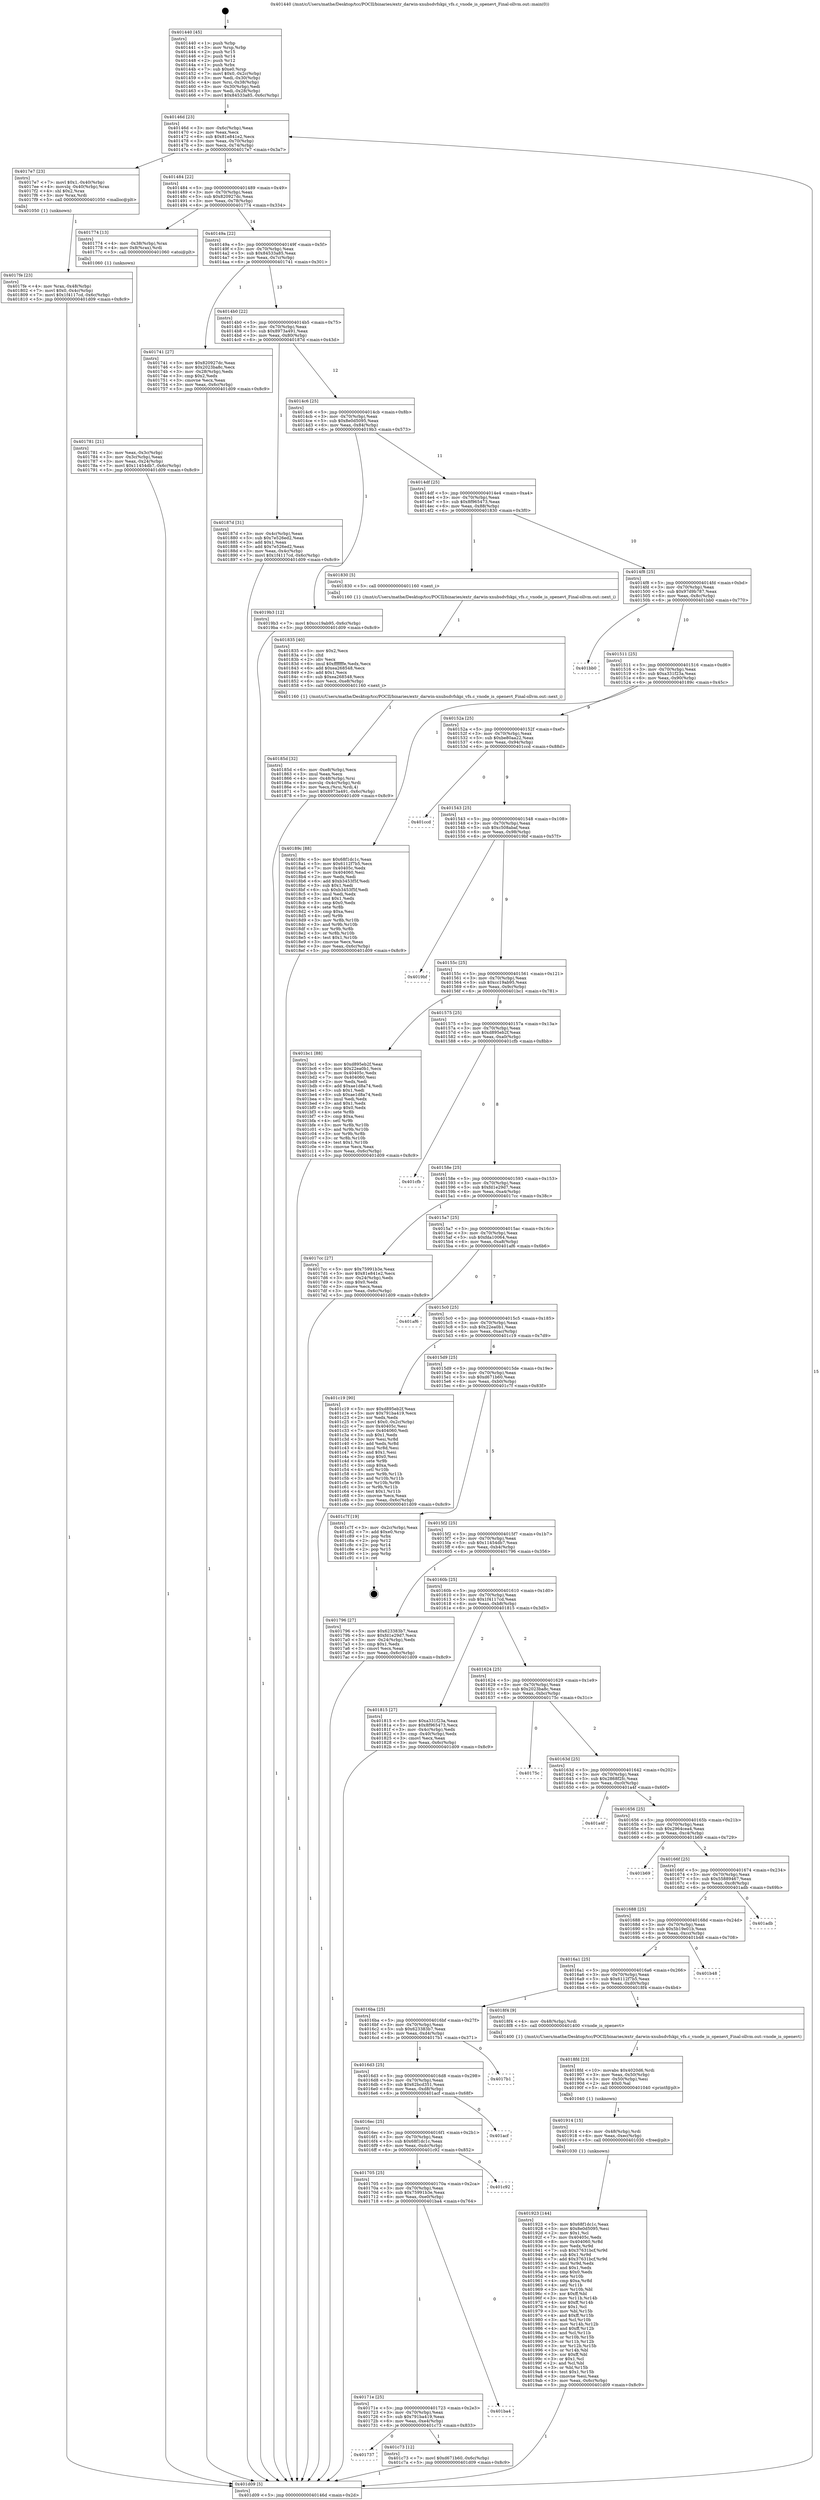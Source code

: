 digraph "0x401440" {
  label = "0x401440 (/mnt/c/Users/mathe/Desktop/tcc/POCII/binaries/extr_darwin-xnubsdvfskpi_vfs.c_vnode_is_openevt_Final-ollvm.out::main(0))"
  labelloc = "t"
  node[shape=record]

  Entry [label="",width=0.3,height=0.3,shape=circle,fillcolor=black,style=filled]
  "0x40146d" [label="{
     0x40146d [23]\l
     | [instrs]\l
     &nbsp;&nbsp;0x40146d \<+3\>: mov -0x6c(%rbp),%eax\l
     &nbsp;&nbsp;0x401470 \<+2\>: mov %eax,%ecx\l
     &nbsp;&nbsp;0x401472 \<+6\>: sub $0x81e841e2,%ecx\l
     &nbsp;&nbsp;0x401478 \<+3\>: mov %eax,-0x70(%rbp)\l
     &nbsp;&nbsp;0x40147b \<+3\>: mov %ecx,-0x74(%rbp)\l
     &nbsp;&nbsp;0x40147e \<+6\>: je 00000000004017e7 \<main+0x3a7\>\l
  }"]
  "0x4017e7" [label="{
     0x4017e7 [23]\l
     | [instrs]\l
     &nbsp;&nbsp;0x4017e7 \<+7\>: movl $0x1,-0x40(%rbp)\l
     &nbsp;&nbsp;0x4017ee \<+4\>: movslq -0x40(%rbp),%rax\l
     &nbsp;&nbsp;0x4017f2 \<+4\>: shl $0x2,%rax\l
     &nbsp;&nbsp;0x4017f6 \<+3\>: mov %rax,%rdi\l
     &nbsp;&nbsp;0x4017f9 \<+5\>: call 0000000000401050 \<malloc@plt\>\l
     | [calls]\l
     &nbsp;&nbsp;0x401050 \{1\} (unknown)\l
  }"]
  "0x401484" [label="{
     0x401484 [22]\l
     | [instrs]\l
     &nbsp;&nbsp;0x401484 \<+5\>: jmp 0000000000401489 \<main+0x49\>\l
     &nbsp;&nbsp;0x401489 \<+3\>: mov -0x70(%rbp),%eax\l
     &nbsp;&nbsp;0x40148c \<+5\>: sub $0x820927dc,%eax\l
     &nbsp;&nbsp;0x401491 \<+3\>: mov %eax,-0x78(%rbp)\l
     &nbsp;&nbsp;0x401494 \<+6\>: je 0000000000401774 \<main+0x334\>\l
  }"]
  Exit [label="",width=0.3,height=0.3,shape=circle,fillcolor=black,style=filled,peripheries=2]
  "0x401774" [label="{
     0x401774 [13]\l
     | [instrs]\l
     &nbsp;&nbsp;0x401774 \<+4\>: mov -0x38(%rbp),%rax\l
     &nbsp;&nbsp;0x401778 \<+4\>: mov 0x8(%rax),%rdi\l
     &nbsp;&nbsp;0x40177c \<+5\>: call 0000000000401060 \<atoi@plt\>\l
     | [calls]\l
     &nbsp;&nbsp;0x401060 \{1\} (unknown)\l
  }"]
  "0x40149a" [label="{
     0x40149a [22]\l
     | [instrs]\l
     &nbsp;&nbsp;0x40149a \<+5\>: jmp 000000000040149f \<main+0x5f\>\l
     &nbsp;&nbsp;0x40149f \<+3\>: mov -0x70(%rbp),%eax\l
     &nbsp;&nbsp;0x4014a2 \<+5\>: sub $0x84533a85,%eax\l
     &nbsp;&nbsp;0x4014a7 \<+3\>: mov %eax,-0x7c(%rbp)\l
     &nbsp;&nbsp;0x4014aa \<+6\>: je 0000000000401741 \<main+0x301\>\l
  }"]
  "0x401737" [label="{
     0x401737\l
  }", style=dashed]
  "0x401741" [label="{
     0x401741 [27]\l
     | [instrs]\l
     &nbsp;&nbsp;0x401741 \<+5\>: mov $0x820927dc,%eax\l
     &nbsp;&nbsp;0x401746 \<+5\>: mov $0x2023ba8c,%ecx\l
     &nbsp;&nbsp;0x40174b \<+3\>: mov -0x28(%rbp),%edx\l
     &nbsp;&nbsp;0x40174e \<+3\>: cmp $0x2,%edx\l
     &nbsp;&nbsp;0x401751 \<+3\>: cmovne %ecx,%eax\l
     &nbsp;&nbsp;0x401754 \<+3\>: mov %eax,-0x6c(%rbp)\l
     &nbsp;&nbsp;0x401757 \<+5\>: jmp 0000000000401d09 \<main+0x8c9\>\l
  }"]
  "0x4014b0" [label="{
     0x4014b0 [22]\l
     | [instrs]\l
     &nbsp;&nbsp;0x4014b0 \<+5\>: jmp 00000000004014b5 \<main+0x75\>\l
     &nbsp;&nbsp;0x4014b5 \<+3\>: mov -0x70(%rbp),%eax\l
     &nbsp;&nbsp;0x4014b8 \<+5\>: sub $0x8973a491,%eax\l
     &nbsp;&nbsp;0x4014bd \<+3\>: mov %eax,-0x80(%rbp)\l
     &nbsp;&nbsp;0x4014c0 \<+6\>: je 000000000040187d \<main+0x43d\>\l
  }"]
  "0x401d09" [label="{
     0x401d09 [5]\l
     | [instrs]\l
     &nbsp;&nbsp;0x401d09 \<+5\>: jmp 000000000040146d \<main+0x2d\>\l
  }"]
  "0x401440" [label="{
     0x401440 [45]\l
     | [instrs]\l
     &nbsp;&nbsp;0x401440 \<+1\>: push %rbp\l
     &nbsp;&nbsp;0x401441 \<+3\>: mov %rsp,%rbp\l
     &nbsp;&nbsp;0x401444 \<+2\>: push %r15\l
     &nbsp;&nbsp;0x401446 \<+2\>: push %r14\l
     &nbsp;&nbsp;0x401448 \<+2\>: push %r12\l
     &nbsp;&nbsp;0x40144a \<+1\>: push %rbx\l
     &nbsp;&nbsp;0x40144b \<+7\>: sub $0xe0,%rsp\l
     &nbsp;&nbsp;0x401452 \<+7\>: movl $0x0,-0x2c(%rbp)\l
     &nbsp;&nbsp;0x401459 \<+3\>: mov %edi,-0x30(%rbp)\l
     &nbsp;&nbsp;0x40145c \<+4\>: mov %rsi,-0x38(%rbp)\l
     &nbsp;&nbsp;0x401460 \<+3\>: mov -0x30(%rbp),%edi\l
     &nbsp;&nbsp;0x401463 \<+3\>: mov %edi,-0x28(%rbp)\l
     &nbsp;&nbsp;0x401466 \<+7\>: movl $0x84533a85,-0x6c(%rbp)\l
  }"]
  "0x401781" [label="{
     0x401781 [21]\l
     | [instrs]\l
     &nbsp;&nbsp;0x401781 \<+3\>: mov %eax,-0x3c(%rbp)\l
     &nbsp;&nbsp;0x401784 \<+3\>: mov -0x3c(%rbp),%eax\l
     &nbsp;&nbsp;0x401787 \<+3\>: mov %eax,-0x24(%rbp)\l
     &nbsp;&nbsp;0x40178a \<+7\>: movl $0x11454db7,-0x6c(%rbp)\l
     &nbsp;&nbsp;0x401791 \<+5\>: jmp 0000000000401d09 \<main+0x8c9\>\l
  }"]
  "0x401c73" [label="{
     0x401c73 [12]\l
     | [instrs]\l
     &nbsp;&nbsp;0x401c73 \<+7\>: movl $0xd671b60,-0x6c(%rbp)\l
     &nbsp;&nbsp;0x401c7a \<+5\>: jmp 0000000000401d09 \<main+0x8c9\>\l
  }"]
  "0x40187d" [label="{
     0x40187d [31]\l
     | [instrs]\l
     &nbsp;&nbsp;0x40187d \<+3\>: mov -0x4c(%rbp),%eax\l
     &nbsp;&nbsp;0x401880 \<+5\>: sub $0x7e526ed2,%eax\l
     &nbsp;&nbsp;0x401885 \<+3\>: add $0x1,%eax\l
     &nbsp;&nbsp;0x401888 \<+5\>: add $0x7e526ed2,%eax\l
     &nbsp;&nbsp;0x40188d \<+3\>: mov %eax,-0x4c(%rbp)\l
     &nbsp;&nbsp;0x401890 \<+7\>: movl $0x1f4117cd,-0x6c(%rbp)\l
     &nbsp;&nbsp;0x401897 \<+5\>: jmp 0000000000401d09 \<main+0x8c9\>\l
  }"]
  "0x4014c6" [label="{
     0x4014c6 [25]\l
     | [instrs]\l
     &nbsp;&nbsp;0x4014c6 \<+5\>: jmp 00000000004014cb \<main+0x8b\>\l
     &nbsp;&nbsp;0x4014cb \<+3\>: mov -0x70(%rbp),%eax\l
     &nbsp;&nbsp;0x4014ce \<+5\>: sub $0x8e0d5095,%eax\l
     &nbsp;&nbsp;0x4014d3 \<+6\>: mov %eax,-0x84(%rbp)\l
     &nbsp;&nbsp;0x4014d9 \<+6\>: je 00000000004019b3 \<main+0x573\>\l
  }"]
  "0x40171e" [label="{
     0x40171e [25]\l
     | [instrs]\l
     &nbsp;&nbsp;0x40171e \<+5\>: jmp 0000000000401723 \<main+0x2e3\>\l
     &nbsp;&nbsp;0x401723 \<+3\>: mov -0x70(%rbp),%eax\l
     &nbsp;&nbsp;0x401726 \<+5\>: sub $0x791ba419,%eax\l
     &nbsp;&nbsp;0x40172b \<+6\>: mov %eax,-0xe4(%rbp)\l
     &nbsp;&nbsp;0x401731 \<+6\>: je 0000000000401c73 \<main+0x833\>\l
  }"]
  "0x4019b3" [label="{
     0x4019b3 [12]\l
     | [instrs]\l
     &nbsp;&nbsp;0x4019b3 \<+7\>: movl $0xcc19ab95,-0x6c(%rbp)\l
     &nbsp;&nbsp;0x4019ba \<+5\>: jmp 0000000000401d09 \<main+0x8c9\>\l
  }"]
  "0x4014df" [label="{
     0x4014df [25]\l
     | [instrs]\l
     &nbsp;&nbsp;0x4014df \<+5\>: jmp 00000000004014e4 \<main+0xa4\>\l
     &nbsp;&nbsp;0x4014e4 \<+3\>: mov -0x70(%rbp),%eax\l
     &nbsp;&nbsp;0x4014e7 \<+5\>: sub $0x8f965473,%eax\l
     &nbsp;&nbsp;0x4014ec \<+6\>: mov %eax,-0x88(%rbp)\l
     &nbsp;&nbsp;0x4014f2 \<+6\>: je 0000000000401830 \<main+0x3f0\>\l
  }"]
  "0x401ba4" [label="{
     0x401ba4\l
  }", style=dashed]
  "0x401830" [label="{
     0x401830 [5]\l
     | [instrs]\l
     &nbsp;&nbsp;0x401830 \<+5\>: call 0000000000401160 \<next_i\>\l
     | [calls]\l
     &nbsp;&nbsp;0x401160 \{1\} (/mnt/c/Users/mathe/Desktop/tcc/POCII/binaries/extr_darwin-xnubsdvfskpi_vfs.c_vnode_is_openevt_Final-ollvm.out::next_i)\l
  }"]
  "0x4014f8" [label="{
     0x4014f8 [25]\l
     | [instrs]\l
     &nbsp;&nbsp;0x4014f8 \<+5\>: jmp 00000000004014fd \<main+0xbd\>\l
     &nbsp;&nbsp;0x4014fd \<+3\>: mov -0x70(%rbp),%eax\l
     &nbsp;&nbsp;0x401500 \<+5\>: sub $0x97d9b787,%eax\l
     &nbsp;&nbsp;0x401505 \<+6\>: mov %eax,-0x8c(%rbp)\l
     &nbsp;&nbsp;0x40150b \<+6\>: je 0000000000401bb0 \<main+0x770\>\l
  }"]
  "0x401705" [label="{
     0x401705 [25]\l
     | [instrs]\l
     &nbsp;&nbsp;0x401705 \<+5\>: jmp 000000000040170a \<main+0x2ca\>\l
     &nbsp;&nbsp;0x40170a \<+3\>: mov -0x70(%rbp),%eax\l
     &nbsp;&nbsp;0x40170d \<+5\>: sub $0x75991b3e,%eax\l
     &nbsp;&nbsp;0x401712 \<+6\>: mov %eax,-0xe0(%rbp)\l
     &nbsp;&nbsp;0x401718 \<+6\>: je 0000000000401ba4 \<main+0x764\>\l
  }"]
  "0x401bb0" [label="{
     0x401bb0\l
  }", style=dashed]
  "0x401511" [label="{
     0x401511 [25]\l
     | [instrs]\l
     &nbsp;&nbsp;0x401511 \<+5\>: jmp 0000000000401516 \<main+0xd6\>\l
     &nbsp;&nbsp;0x401516 \<+3\>: mov -0x70(%rbp),%eax\l
     &nbsp;&nbsp;0x401519 \<+5\>: sub $0xa331f23a,%eax\l
     &nbsp;&nbsp;0x40151e \<+6\>: mov %eax,-0x90(%rbp)\l
     &nbsp;&nbsp;0x401524 \<+6\>: je 000000000040189c \<main+0x45c\>\l
  }"]
  "0x401c92" [label="{
     0x401c92\l
  }", style=dashed]
  "0x40189c" [label="{
     0x40189c [88]\l
     | [instrs]\l
     &nbsp;&nbsp;0x40189c \<+5\>: mov $0x68f1dc1c,%eax\l
     &nbsp;&nbsp;0x4018a1 \<+5\>: mov $0x6112f7b5,%ecx\l
     &nbsp;&nbsp;0x4018a6 \<+7\>: mov 0x40405c,%edx\l
     &nbsp;&nbsp;0x4018ad \<+7\>: mov 0x404060,%esi\l
     &nbsp;&nbsp;0x4018b4 \<+2\>: mov %edx,%edi\l
     &nbsp;&nbsp;0x4018b6 \<+6\>: add $0xb3453f5f,%edi\l
     &nbsp;&nbsp;0x4018bc \<+3\>: sub $0x1,%edi\l
     &nbsp;&nbsp;0x4018bf \<+6\>: sub $0xb3453f5f,%edi\l
     &nbsp;&nbsp;0x4018c5 \<+3\>: imul %edi,%edx\l
     &nbsp;&nbsp;0x4018c8 \<+3\>: and $0x1,%edx\l
     &nbsp;&nbsp;0x4018cb \<+3\>: cmp $0x0,%edx\l
     &nbsp;&nbsp;0x4018ce \<+4\>: sete %r8b\l
     &nbsp;&nbsp;0x4018d2 \<+3\>: cmp $0xa,%esi\l
     &nbsp;&nbsp;0x4018d5 \<+4\>: setl %r9b\l
     &nbsp;&nbsp;0x4018d9 \<+3\>: mov %r8b,%r10b\l
     &nbsp;&nbsp;0x4018dc \<+3\>: and %r9b,%r10b\l
     &nbsp;&nbsp;0x4018df \<+3\>: xor %r9b,%r8b\l
     &nbsp;&nbsp;0x4018e2 \<+3\>: or %r8b,%r10b\l
     &nbsp;&nbsp;0x4018e5 \<+4\>: test $0x1,%r10b\l
     &nbsp;&nbsp;0x4018e9 \<+3\>: cmovne %ecx,%eax\l
     &nbsp;&nbsp;0x4018ec \<+3\>: mov %eax,-0x6c(%rbp)\l
     &nbsp;&nbsp;0x4018ef \<+5\>: jmp 0000000000401d09 \<main+0x8c9\>\l
  }"]
  "0x40152a" [label="{
     0x40152a [25]\l
     | [instrs]\l
     &nbsp;&nbsp;0x40152a \<+5\>: jmp 000000000040152f \<main+0xef\>\l
     &nbsp;&nbsp;0x40152f \<+3\>: mov -0x70(%rbp),%eax\l
     &nbsp;&nbsp;0x401532 \<+5\>: sub $0xbe80aa22,%eax\l
     &nbsp;&nbsp;0x401537 \<+6\>: mov %eax,-0x94(%rbp)\l
     &nbsp;&nbsp;0x40153d \<+6\>: je 0000000000401ccd \<main+0x88d\>\l
  }"]
  "0x4016ec" [label="{
     0x4016ec [25]\l
     | [instrs]\l
     &nbsp;&nbsp;0x4016ec \<+5\>: jmp 00000000004016f1 \<main+0x2b1\>\l
     &nbsp;&nbsp;0x4016f1 \<+3\>: mov -0x70(%rbp),%eax\l
     &nbsp;&nbsp;0x4016f4 \<+5\>: sub $0x68f1dc1c,%eax\l
     &nbsp;&nbsp;0x4016f9 \<+6\>: mov %eax,-0xdc(%rbp)\l
     &nbsp;&nbsp;0x4016ff \<+6\>: je 0000000000401c92 \<main+0x852\>\l
  }"]
  "0x401ccd" [label="{
     0x401ccd\l
  }", style=dashed]
  "0x401543" [label="{
     0x401543 [25]\l
     | [instrs]\l
     &nbsp;&nbsp;0x401543 \<+5\>: jmp 0000000000401548 \<main+0x108\>\l
     &nbsp;&nbsp;0x401548 \<+3\>: mov -0x70(%rbp),%eax\l
     &nbsp;&nbsp;0x40154b \<+5\>: sub $0xc508abaf,%eax\l
     &nbsp;&nbsp;0x401550 \<+6\>: mov %eax,-0x98(%rbp)\l
     &nbsp;&nbsp;0x401556 \<+6\>: je 00000000004019bf \<main+0x57f\>\l
  }"]
  "0x401acf" [label="{
     0x401acf\l
  }", style=dashed]
  "0x4019bf" [label="{
     0x4019bf\l
  }", style=dashed]
  "0x40155c" [label="{
     0x40155c [25]\l
     | [instrs]\l
     &nbsp;&nbsp;0x40155c \<+5\>: jmp 0000000000401561 \<main+0x121\>\l
     &nbsp;&nbsp;0x401561 \<+3\>: mov -0x70(%rbp),%eax\l
     &nbsp;&nbsp;0x401564 \<+5\>: sub $0xcc19ab95,%eax\l
     &nbsp;&nbsp;0x401569 \<+6\>: mov %eax,-0x9c(%rbp)\l
     &nbsp;&nbsp;0x40156f \<+6\>: je 0000000000401bc1 \<main+0x781\>\l
  }"]
  "0x4016d3" [label="{
     0x4016d3 [25]\l
     | [instrs]\l
     &nbsp;&nbsp;0x4016d3 \<+5\>: jmp 00000000004016d8 \<main+0x298\>\l
     &nbsp;&nbsp;0x4016d8 \<+3\>: mov -0x70(%rbp),%eax\l
     &nbsp;&nbsp;0x4016db \<+5\>: sub $0x62bcd351,%eax\l
     &nbsp;&nbsp;0x4016e0 \<+6\>: mov %eax,-0xd8(%rbp)\l
     &nbsp;&nbsp;0x4016e6 \<+6\>: je 0000000000401acf \<main+0x68f\>\l
  }"]
  "0x401bc1" [label="{
     0x401bc1 [88]\l
     | [instrs]\l
     &nbsp;&nbsp;0x401bc1 \<+5\>: mov $0xd895eb2f,%eax\l
     &nbsp;&nbsp;0x401bc6 \<+5\>: mov $0x22ea0b1,%ecx\l
     &nbsp;&nbsp;0x401bcb \<+7\>: mov 0x40405c,%edx\l
     &nbsp;&nbsp;0x401bd2 \<+7\>: mov 0x404060,%esi\l
     &nbsp;&nbsp;0x401bd9 \<+2\>: mov %edx,%edi\l
     &nbsp;&nbsp;0x401bdb \<+6\>: add $0xae1d8a74,%edi\l
     &nbsp;&nbsp;0x401be1 \<+3\>: sub $0x1,%edi\l
     &nbsp;&nbsp;0x401be4 \<+6\>: sub $0xae1d8a74,%edi\l
     &nbsp;&nbsp;0x401bea \<+3\>: imul %edi,%edx\l
     &nbsp;&nbsp;0x401bed \<+3\>: and $0x1,%edx\l
     &nbsp;&nbsp;0x401bf0 \<+3\>: cmp $0x0,%edx\l
     &nbsp;&nbsp;0x401bf3 \<+4\>: sete %r8b\l
     &nbsp;&nbsp;0x401bf7 \<+3\>: cmp $0xa,%esi\l
     &nbsp;&nbsp;0x401bfa \<+4\>: setl %r9b\l
     &nbsp;&nbsp;0x401bfe \<+3\>: mov %r8b,%r10b\l
     &nbsp;&nbsp;0x401c01 \<+3\>: and %r9b,%r10b\l
     &nbsp;&nbsp;0x401c04 \<+3\>: xor %r9b,%r8b\l
     &nbsp;&nbsp;0x401c07 \<+3\>: or %r8b,%r10b\l
     &nbsp;&nbsp;0x401c0a \<+4\>: test $0x1,%r10b\l
     &nbsp;&nbsp;0x401c0e \<+3\>: cmovne %ecx,%eax\l
     &nbsp;&nbsp;0x401c11 \<+3\>: mov %eax,-0x6c(%rbp)\l
     &nbsp;&nbsp;0x401c14 \<+5\>: jmp 0000000000401d09 \<main+0x8c9\>\l
  }"]
  "0x401575" [label="{
     0x401575 [25]\l
     | [instrs]\l
     &nbsp;&nbsp;0x401575 \<+5\>: jmp 000000000040157a \<main+0x13a\>\l
     &nbsp;&nbsp;0x40157a \<+3\>: mov -0x70(%rbp),%eax\l
     &nbsp;&nbsp;0x40157d \<+5\>: sub $0xd895eb2f,%eax\l
     &nbsp;&nbsp;0x401582 \<+6\>: mov %eax,-0xa0(%rbp)\l
     &nbsp;&nbsp;0x401588 \<+6\>: je 0000000000401cfb \<main+0x8bb\>\l
  }"]
  "0x4017b1" [label="{
     0x4017b1\l
  }", style=dashed]
  "0x401cfb" [label="{
     0x401cfb\l
  }", style=dashed]
  "0x40158e" [label="{
     0x40158e [25]\l
     | [instrs]\l
     &nbsp;&nbsp;0x40158e \<+5\>: jmp 0000000000401593 \<main+0x153\>\l
     &nbsp;&nbsp;0x401593 \<+3\>: mov -0x70(%rbp),%eax\l
     &nbsp;&nbsp;0x401596 \<+5\>: sub $0xfd1e29d7,%eax\l
     &nbsp;&nbsp;0x40159b \<+6\>: mov %eax,-0xa4(%rbp)\l
     &nbsp;&nbsp;0x4015a1 \<+6\>: je 00000000004017cc \<main+0x38c\>\l
  }"]
  "0x401923" [label="{
     0x401923 [144]\l
     | [instrs]\l
     &nbsp;&nbsp;0x401923 \<+5\>: mov $0x68f1dc1c,%eax\l
     &nbsp;&nbsp;0x401928 \<+5\>: mov $0x8e0d5095,%esi\l
     &nbsp;&nbsp;0x40192d \<+2\>: mov $0x1,%cl\l
     &nbsp;&nbsp;0x40192f \<+7\>: mov 0x40405c,%edx\l
     &nbsp;&nbsp;0x401936 \<+8\>: mov 0x404060,%r8d\l
     &nbsp;&nbsp;0x40193e \<+3\>: mov %edx,%r9d\l
     &nbsp;&nbsp;0x401941 \<+7\>: sub $0x37631bcf,%r9d\l
     &nbsp;&nbsp;0x401948 \<+4\>: sub $0x1,%r9d\l
     &nbsp;&nbsp;0x40194c \<+7\>: add $0x37631bcf,%r9d\l
     &nbsp;&nbsp;0x401953 \<+4\>: imul %r9d,%edx\l
     &nbsp;&nbsp;0x401957 \<+3\>: and $0x1,%edx\l
     &nbsp;&nbsp;0x40195a \<+3\>: cmp $0x0,%edx\l
     &nbsp;&nbsp;0x40195d \<+4\>: sete %r10b\l
     &nbsp;&nbsp;0x401961 \<+4\>: cmp $0xa,%r8d\l
     &nbsp;&nbsp;0x401965 \<+4\>: setl %r11b\l
     &nbsp;&nbsp;0x401969 \<+3\>: mov %r10b,%bl\l
     &nbsp;&nbsp;0x40196c \<+3\>: xor $0xff,%bl\l
     &nbsp;&nbsp;0x40196f \<+3\>: mov %r11b,%r14b\l
     &nbsp;&nbsp;0x401972 \<+4\>: xor $0xff,%r14b\l
     &nbsp;&nbsp;0x401976 \<+3\>: xor $0x1,%cl\l
     &nbsp;&nbsp;0x401979 \<+3\>: mov %bl,%r15b\l
     &nbsp;&nbsp;0x40197c \<+4\>: and $0xff,%r15b\l
     &nbsp;&nbsp;0x401980 \<+3\>: and %cl,%r10b\l
     &nbsp;&nbsp;0x401983 \<+3\>: mov %r14b,%r12b\l
     &nbsp;&nbsp;0x401986 \<+4\>: and $0xff,%r12b\l
     &nbsp;&nbsp;0x40198a \<+3\>: and %cl,%r11b\l
     &nbsp;&nbsp;0x40198d \<+3\>: or %r10b,%r15b\l
     &nbsp;&nbsp;0x401990 \<+3\>: or %r11b,%r12b\l
     &nbsp;&nbsp;0x401993 \<+3\>: xor %r12b,%r15b\l
     &nbsp;&nbsp;0x401996 \<+3\>: or %r14b,%bl\l
     &nbsp;&nbsp;0x401999 \<+3\>: xor $0xff,%bl\l
     &nbsp;&nbsp;0x40199c \<+3\>: or $0x1,%cl\l
     &nbsp;&nbsp;0x40199f \<+2\>: and %cl,%bl\l
     &nbsp;&nbsp;0x4019a1 \<+3\>: or %bl,%r15b\l
     &nbsp;&nbsp;0x4019a4 \<+4\>: test $0x1,%r15b\l
     &nbsp;&nbsp;0x4019a8 \<+3\>: cmovne %esi,%eax\l
     &nbsp;&nbsp;0x4019ab \<+3\>: mov %eax,-0x6c(%rbp)\l
     &nbsp;&nbsp;0x4019ae \<+5\>: jmp 0000000000401d09 \<main+0x8c9\>\l
  }"]
  "0x4017cc" [label="{
     0x4017cc [27]\l
     | [instrs]\l
     &nbsp;&nbsp;0x4017cc \<+5\>: mov $0x75991b3e,%eax\l
     &nbsp;&nbsp;0x4017d1 \<+5\>: mov $0x81e841e2,%ecx\l
     &nbsp;&nbsp;0x4017d6 \<+3\>: mov -0x24(%rbp),%edx\l
     &nbsp;&nbsp;0x4017d9 \<+3\>: cmp $0x0,%edx\l
     &nbsp;&nbsp;0x4017dc \<+3\>: cmove %ecx,%eax\l
     &nbsp;&nbsp;0x4017df \<+3\>: mov %eax,-0x6c(%rbp)\l
     &nbsp;&nbsp;0x4017e2 \<+5\>: jmp 0000000000401d09 \<main+0x8c9\>\l
  }"]
  "0x4015a7" [label="{
     0x4015a7 [25]\l
     | [instrs]\l
     &nbsp;&nbsp;0x4015a7 \<+5\>: jmp 00000000004015ac \<main+0x16c\>\l
     &nbsp;&nbsp;0x4015ac \<+3\>: mov -0x70(%rbp),%eax\l
     &nbsp;&nbsp;0x4015af \<+5\>: sub $0xfda10064,%eax\l
     &nbsp;&nbsp;0x4015b4 \<+6\>: mov %eax,-0xa8(%rbp)\l
     &nbsp;&nbsp;0x4015ba \<+6\>: je 0000000000401af6 \<main+0x6b6\>\l
  }"]
  "0x401914" [label="{
     0x401914 [15]\l
     | [instrs]\l
     &nbsp;&nbsp;0x401914 \<+4\>: mov -0x48(%rbp),%rdi\l
     &nbsp;&nbsp;0x401918 \<+6\>: mov %eax,-0xec(%rbp)\l
     &nbsp;&nbsp;0x40191e \<+5\>: call 0000000000401030 \<free@plt\>\l
     | [calls]\l
     &nbsp;&nbsp;0x401030 \{1\} (unknown)\l
  }"]
  "0x401af6" [label="{
     0x401af6\l
  }", style=dashed]
  "0x4015c0" [label="{
     0x4015c0 [25]\l
     | [instrs]\l
     &nbsp;&nbsp;0x4015c0 \<+5\>: jmp 00000000004015c5 \<main+0x185\>\l
     &nbsp;&nbsp;0x4015c5 \<+3\>: mov -0x70(%rbp),%eax\l
     &nbsp;&nbsp;0x4015c8 \<+5\>: sub $0x22ea0b1,%eax\l
     &nbsp;&nbsp;0x4015cd \<+6\>: mov %eax,-0xac(%rbp)\l
     &nbsp;&nbsp;0x4015d3 \<+6\>: je 0000000000401c19 \<main+0x7d9\>\l
  }"]
  "0x4018fd" [label="{
     0x4018fd [23]\l
     | [instrs]\l
     &nbsp;&nbsp;0x4018fd \<+10\>: movabs $0x4020d6,%rdi\l
     &nbsp;&nbsp;0x401907 \<+3\>: mov %eax,-0x50(%rbp)\l
     &nbsp;&nbsp;0x40190a \<+3\>: mov -0x50(%rbp),%esi\l
     &nbsp;&nbsp;0x40190d \<+2\>: mov $0x0,%al\l
     &nbsp;&nbsp;0x40190f \<+5\>: call 0000000000401040 \<printf@plt\>\l
     | [calls]\l
     &nbsp;&nbsp;0x401040 \{1\} (unknown)\l
  }"]
  "0x401c19" [label="{
     0x401c19 [90]\l
     | [instrs]\l
     &nbsp;&nbsp;0x401c19 \<+5\>: mov $0xd895eb2f,%eax\l
     &nbsp;&nbsp;0x401c1e \<+5\>: mov $0x791ba419,%ecx\l
     &nbsp;&nbsp;0x401c23 \<+2\>: xor %edx,%edx\l
     &nbsp;&nbsp;0x401c25 \<+7\>: movl $0x0,-0x2c(%rbp)\l
     &nbsp;&nbsp;0x401c2c \<+7\>: mov 0x40405c,%esi\l
     &nbsp;&nbsp;0x401c33 \<+7\>: mov 0x404060,%edi\l
     &nbsp;&nbsp;0x401c3a \<+3\>: sub $0x1,%edx\l
     &nbsp;&nbsp;0x401c3d \<+3\>: mov %esi,%r8d\l
     &nbsp;&nbsp;0x401c40 \<+3\>: add %edx,%r8d\l
     &nbsp;&nbsp;0x401c43 \<+4\>: imul %r8d,%esi\l
     &nbsp;&nbsp;0x401c47 \<+3\>: and $0x1,%esi\l
     &nbsp;&nbsp;0x401c4a \<+3\>: cmp $0x0,%esi\l
     &nbsp;&nbsp;0x401c4d \<+4\>: sete %r9b\l
     &nbsp;&nbsp;0x401c51 \<+3\>: cmp $0xa,%edi\l
     &nbsp;&nbsp;0x401c54 \<+4\>: setl %r10b\l
     &nbsp;&nbsp;0x401c58 \<+3\>: mov %r9b,%r11b\l
     &nbsp;&nbsp;0x401c5b \<+3\>: and %r10b,%r11b\l
     &nbsp;&nbsp;0x401c5e \<+3\>: xor %r10b,%r9b\l
     &nbsp;&nbsp;0x401c61 \<+3\>: or %r9b,%r11b\l
     &nbsp;&nbsp;0x401c64 \<+4\>: test $0x1,%r11b\l
     &nbsp;&nbsp;0x401c68 \<+3\>: cmovne %ecx,%eax\l
     &nbsp;&nbsp;0x401c6b \<+3\>: mov %eax,-0x6c(%rbp)\l
     &nbsp;&nbsp;0x401c6e \<+5\>: jmp 0000000000401d09 \<main+0x8c9\>\l
  }"]
  "0x4015d9" [label="{
     0x4015d9 [25]\l
     | [instrs]\l
     &nbsp;&nbsp;0x4015d9 \<+5\>: jmp 00000000004015de \<main+0x19e\>\l
     &nbsp;&nbsp;0x4015de \<+3\>: mov -0x70(%rbp),%eax\l
     &nbsp;&nbsp;0x4015e1 \<+5\>: sub $0xd671b60,%eax\l
     &nbsp;&nbsp;0x4015e6 \<+6\>: mov %eax,-0xb0(%rbp)\l
     &nbsp;&nbsp;0x4015ec \<+6\>: je 0000000000401c7f \<main+0x83f\>\l
  }"]
  "0x4016ba" [label="{
     0x4016ba [25]\l
     | [instrs]\l
     &nbsp;&nbsp;0x4016ba \<+5\>: jmp 00000000004016bf \<main+0x27f\>\l
     &nbsp;&nbsp;0x4016bf \<+3\>: mov -0x70(%rbp),%eax\l
     &nbsp;&nbsp;0x4016c2 \<+5\>: sub $0x623383b7,%eax\l
     &nbsp;&nbsp;0x4016c7 \<+6\>: mov %eax,-0xd4(%rbp)\l
     &nbsp;&nbsp;0x4016cd \<+6\>: je 00000000004017b1 \<main+0x371\>\l
  }"]
  "0x401c7f" [label="{
     0x401c7f [19]\l
     | [instrs]\l
     &nbsp;&nbsp;0x401c7f \<+3\>: mov -0x2c(%rbp),%eax\l
     &nbsp;&nbsp;0x401c82 \<+7\>: add $0xe0,%rsp\l
     &nbsp;&nbsp;0x401c89 \<+1\>: pop %rbx\l
     &nbsp;&nbsp;0x401c8a \<+2\>: pop %r12\l
     &nbsp;&nbsp;0x401c8c \<+2\>: pop %r14\l
     &nbsp;&nbsp;0x401c8e \<+2\>: pop %r15\l
     &nbsp;&nbsp;0x401c90 \<+1\>: pop %rbp\l
     &nbsp;&nbsp;0x401c91 \<+1\>: ret\l
  }"]
  "0x4015f2" [label="{
     0x4015f2 [25]\l
     | [instrs]\l
     &nbsp;&nbsp;0x4015f2 \<+5\>: jmp 00000000004015f7 \<main+0x1b7\>\l
     &nbsp;&nbsp;0x4015f7 \<+3\>: mov -0x70(%rbp),%eax\l
     &nbsp;&nbsp;0x4015fa \<+5\>: sub $0x11454db7,%eax\l
     &nbsp;&nbsp;0x4015ff \<+6\>: mov %eax,-0xb4(%rbp)\l
     &nbsp;&nbsp;0x401605 \<+6\>: je 0000000000401796 \<main+0x356\>\l
  }"]
  "0x4018f4" [label="{
     0x4018f4 [9]\l
     | [instrs]\l
     &nbsp;&nbsp;0x4018f4 \<+4\>: mov -0x48(%rbp),%rdi\l
     &nbsp;&nbsp;0x4018f8 \<+5\>: call 0000000000401400 \<vnode_is_openevt\>\l
     | [calls]\l
     &nbsp;&nbsp;0x401400 \{1\} (/mnt/c/Users/mathe/Desktop/tcc/POCII/binaries/extr_darwin-xnubsdvfskpi_vfs.c_vnode_is_openevt_Final-ollvm.out::vnode_is_openevt)\l
  }"]
  "0x401796" [label="{
     0x401796 [27]\l
     | [instrs]\l
     &nbsp;&nbsp;0x401796 \<+5\>: mov $0x623383b7,%eax\l
     &nbsp;&nbsp;0x40179b \<+5\>: mov $0xfd1e29d7,%ecx\l
     &nbsp;&nbsp;0x4017a0 \<+3\>: mov -0x24(%rbp),%edx\l
     &nbsp;&nbsp;0x4017a3 \<+3\>: cmp $0x1,%edx\l
     &nbsp;&nbsp;0x4017a6 \<+3\>: cmovl %ecx,%eax\l
     &nbsp;&nbsp;0x4017a9 \<+3\>: mov %eax,-0x6c(%rbp)\l
     &nbsp;&nbsp;0x4017ac \<+5\>: jmp 0000000000401d09 \<main+0x8c9\>\l
  }"]
  "0x40160b" [label="{
     0x40160b [25]\l
     | [instrs]\l
     &nbsp;&nbsp;0x40160b \<+5\>: jmp 0000000000401610 \<main+0x1d0\>\l
     &nbsp;&nbsp;0x401610 \<+3\>: mov -0x70(%rbp),%eax\l
     &nbsp;&nbsp;0x401613 \<+5\>: sub $0x1f4117cd,%eax\l
     &nbsp;&nbsp;0x401618 \<+6\>: mov %eax,-0xb8(%rbp)\l
     &nbsp;&nbsp;0x40161e \<+6\>: je 0000000000401815 \<main+0x3d5\>\l
  }"]
  "0x4017fe" [label="{
     0x4017fe [23]\l
     | [instrs]\l
     &nbsp;&nbsp;0x4017fe \<+4\>: mov %rax,-0x48(%rbp)\l
     &nbsp;&nbsp;0x401802 \<+7\>: movl $0x0,-0x4c(%rbp)\l
     &nbsp;&nbsp;0x401809 \<+7\>: movl $0x1f4117cd,-0x6c(%rbp)\l
     &nbsp;&nbsp;0x401810 \<+5\>: jmp 0000000000401d09 \<main+0x8c9\>\l
  }"]
  "0x4016a1" [label="{
     0x4016a1 [25]\l
     | [instrs]\l
     &nbsp;&nbsp;0x4016a1 \<+5\>: jmp 00000000004016a6 \<main+0x266\>\l
     &nbsp;&nbsp;0x4016a6 \<+3\>: mov -0x70(%rbp),%eax\l
     &nbsp;&nbsp;0x4016a9 \<+5\>: sub $0x6112f7b5,%eax\l
     &nbsp;&nbsp;0x4016ae \<+6\>: mov %eax,-0xd0(%rbp)\l
     &nbsp;&nbsp;0x4016b4 \<+6\>: je 00000000004018f4 \<main+0x4b4\>\l
  }"]
  "0x401815" [label="{
     0x401815 [27]\l
     | [instrs]\l
     &nbsp;&nbsp;0x401815 \<+5\>: mov $0xa331f23a,%eax\l
     &nbsp;&nbsp;0x40181a \<+5\>: mov $0x8f965473,%ecx\l
     &nbsp;&nbsp;0x40181f \<+3\>: mov -0x4c(%rbp),%edx\l
     &nbsp;&nbsp;0x401822 \<+3\>: cmp -0x40(%rbp),%edx\l
     &nbsp;&nbsp;0x401825 \<+3\>: cmovl %ecx,%eax\l
     &nbsp;&nbsp;0x401828 \<+3\>: mov %eax,-0x6c(%rbp)\l
     &nbsp;&nbsp;0x40182b \<+5\>: jmp 0000000000401d09 \<main+0x8c9\>\l
  }"]
  "0x401624" [label="{
     0x401624 [25]\l
     | [instrs]\l
     &nbsp;&nbsp;0x401624 \<+5\>: jmp 0000000000401629 \<main+0x1e9\>\l
     &nbsp;&nbsp;0x401629 \<+3\>: mov -0x70(%rbp),%eax\l
     &nbsp;&nbsp;0x40162c \<+5\>: sub $0x2023ba8c,%eax\l
     &nbsp;&nbsp;0x401631 \<+6\>: mov %eax,-0xbc(%rbp)\l
     &nbsp;&nbsp;0x401637 \<+6\>: je 000000000040175c \<main+0x31c\>\l
  }"]
  "0x401835" [label="{
     0x401835 [40]\l
     | [instrs]\l
     &nbsp;&nbsp;0x401835 \<+5\>: mov $0x2,%ecx\l
     &nbsp;&nbsp;0x40183a \<+1\>: cltd\l
     &nbsp;&nbsp;0x40183b \<+2\>: idiv %ecx\l
     &nbsp;&nbsp;0x40183d \<+6\>: imul $0xfffffffe,%edx,%ecx\l
     &nbsp;&nbsp;0x401843 \<+6\>: add $0xea268548,%ecx\l
     &nbsp;&nbsp;0x401849 \<+3\>: add $0x1,%ecx\l
     &nbsp;&nbsp;0x40184c \<+6\>: sub $0xea268548,%ecx\l
     &nbsp;&nbsp;0x401852 \<+6\>: mov %ecx,-0xe8(%rbp)\l
     &nbsp;&nbsp;0x401858 \<+5\>: call 0000000000401160 \<next_i\>\l
     | [calls]\l
     &nbsp;&nbsp;0x401160 \{1\} (/mnt/c/Users/mathe/Desktop/tcc/POCII/binaries/extr_darwin-xnubsdvfskpi_vfs.c_vnode_is_openevt_Final-ollvm.out::next_i)\l
  }"]
  "0x40185d" [label="{
     0x40185d [32]\l
     | [instrs]\l
     &nbsp;&nbsp;0x40185d \<+6\>: mov -0xe8(%rbp),%ecx\l
     &nbsp;&nbsp;0x401863 \<+3\>: imul %eax,%ecx\l
     &nbsp;&nbsp;0x401866 \<+4\>: mov -0x48(%rbp),%rsi\l
     &nbsp;&nbsp;0x40186a \<+4\>: movslq -0x4c(%rbp),%rdi\l
     &nbsp;&nbsp;0x40186e \<+3\>: mov %ecx,(%rsi,%rdi,4)\l
     &nbsp;&nbsp;0x401871 \<+7\>: movl $0x8973a491,-0x6c(%rbp)\l
     &nbsp;&nbsp;0x401878 \<+5\>: jmp 0000000000401d09 \<main+0x8c9\>\l
  }"]
  "0x401b48" [label="{
     0x401b48\l
  }", style=dashed]
  "0x40175c" [label="{
     0x40175c\l
  }", style=dashed]
  "0x40163d" [label="{
     0x40163d [25]\l
     | [instrs]\l
     &nbsp;&nbsp;0x40163d \<+5\>: jmp 0000000000401642 \<main+0x202\>\l
     &nbsp;&nbsp;0x401642 \<+3\>: mov -0x70(%rbp),%eax\l
     &nbsp;&nbsp;0x401645 \<+5\>: sub $0x2868f2fc,%eax\l
     &nbsp;&nbsp;0x40164a \<+6\>: mov %eax,-0xc0(%rbp)\l
     &nbsp;&nbsp;0x401650 \<+6\>: je 0000000000401a4f \<main+0x60f\>\l
  }"]
  "0x401688" [label="{
     0x401688 [25]\l
     | [instrs]\l
     &nbsp;&nbsp;0x401688 \<+5\>: jmp 000000000040168d \<main+0x24d\>\l
     &nbsp;&nbsp;0x40168d \<+3\>: mov -0x70(%rbp),%eax\l
     &nbsp;&nbsp;0x401690 \<+5\>: sub $0x5b19e01b,%eax\l
     &nbsp;&nbsp;0x401695 \<+6\>: mov %eax,-0xcc(%rbp)\l
     &nbsp;&nbsp;0x40169b \<+6\>: je 0000000000401b48 \<main+0x708\>\l
  }"]
  "0x401a4f" [label="{
     0x401a4f\l
  }", style=dashed]
  "0x401656" [label="{
     0x401656 [25]\l
     | [instrs]\l
     &nbsp;&nbsp;0x401656 \<+5\>: jmp 000000000040165b \<main+0x21b\>\l
     &nbsp;&nbsp;0x40165b \<+3\>: mov -0x70(%rbp),%eax\l
     &nbsp;&nbsp;0x40165e \<+5\>: sub $0x2964cea4,%eax\l
     &nbsp;&nbsp;0x401663 \<+6\>: mov %eax,-0xc4(%rbp)\l
     &nbsp;&nbsp;0x401669 \<+6\>: je 0000000000401b69 \<main+0x729\>\l
  }"]
  "0x401adb" [label="{
     0x401adb\l
  }", style=dashed]
  "0x401b69" [label="{
     0x401b69\l
  }", style=dashed]
  "0x40166f" [label="{
     0x40166f [25]\l
     | [instrs]\l
     &nbsp;&nbsp;0x40166f \<+5\>: jmp 0000000000401674 \<main+0x234\>\l
     &nbsp;&nbsp;0x401674 \<+3\>: mov -0x70(%rbp),%eax\l
     &nbsp;&nbsp;0x401677 \<+5\>: sub $0x55889467,%eax\l
     &nbsp;&nbsp;0x40167c \<+6\>: mov %eax,-0xc8(%rbp)\l
     &nbsp;&nbsp;0x401682 \<+6\>: je 0000000000401adb \<main+0x69b\>\l
  }"]
  Entry -> "0x401440" [label=" 1"]
  "0x40146d" -> "0x4017e7" [label=" 1"]
  "0x40146d" -> "0x401484" [label=" 15"]
  "0x401c7f" -> Exit [label=" 1"]
  "0x401484" -> "0x401774" [label=" 1"]
  "0x401484" -> "0x40149a" [label=" 14"]
  "0x401c73" -> "0x401d09" [label=" 1"]
  "0x40149a" -> "0x401741" [label=" 1"]
  "0x40149a" -> "0x4014b0" [label=" 13"]
  "0x401741" -> "0x401d09" [label=" 1"]
  "0x401440" -> "0x40146d" [label=" 1"]
  "0x401d09" -> "0x40146d" [label=" 15"]
  "0x401774" -> "0x401781" [label=" 1"]
  "0x401781" -> "0x401d09" [label=" 1"]
  "0x40171e" -> "0x401737" [label=" 0"]
  "0x4014b0" -> "0x40187d" [label=" 1"]
  "0x4014b0" -> "0x4014c6" [label=" 12"]
  "0x40171e" -> "0x401c73" [label=" 1"]
  "0x4014c6" -> "0x4019b3" [label=" 1"]
  "0x4014c6" -> "0x4014df" [label=" 11"]
  "0x401705" -> "0x40171e" [label=" 1"]
  "0x4014df" -> "0x401830" [label=" 1"]
  "0x4014df" -> "0x4014f8" [label=" 10"]
  "0x401705" -> "0x401ba4" [label=" 0"]
  "0x4014f8" -> "0x401bb0" [label=" 0"]
  "0x4014f8" -> "0x401511" [label=" 10"]
  "0x4016ec" -> "0x401705" [label=" 1"]
  "0x401511" -> "0x40189c" [label=" 1"]
  "0x401511" -> "0x40152a" [label=" 9"]
  "0x4016ec" -> "0x401c92" [label=" 0"]
  "0x40152a" -> "0x401ccd" [label=" 0"]
  "0x40152a" -> "0x401543" [label=" 9"]
  "0x4016d3" -> "0x4016ec" [label=" 1"]
  "0x401543" -> "0x4019bf" [label=" 0"]
  "0x401543" -> "0x40155c" [label=" 9"]
  "0x4016d3" -> "0x401acf" [label=" 0"]
  "0x40155c" -> "0x401bc1" [label=" 1"]
  "0x40155c" -> "0x401575" [label=" 8"]
  "0x4016ba" -> "0x4016d3" [label=" 1"]
  "0x401575" -> "0x401cfb" [label=" 0"]
  "0x401575" -> "0x40158e" [label=" 8"]
  "0x4016ba" -> "0x4017b1" [label=" 0"]
  "0x40158e" -> "0x4017cc" [label=" 1"]
  "0x40158e" -> "0x4015a7" [label=" 7"]
  "0x401c19" -> "0x401d09" [label=" 1"]
  "0x4015a7" -> "0x401af6" [label=" 0"]
  "0x4015a7" -> "0x4015c0" [label=" 7"]
  "0x401bc1" -> "0x401d09" [label=" 1"]
  "0x4015c0" -> "0x401c19" [label=" 1"]
  "0x4015c0" -> "0x4015d9" [label=" 6"]
  "0x4019b3" -> "0x401d09" [label=" 1"]
  "0x4015d9" -> "0x401c7f" [label=" 1"]
  "0x4015d9" -> "0x4015f2" [label=" 5"]
  "0x401923" -> "0x401d09" [label=" 1"]
  "0x4015f2" -> "0x401796" [label=" 1"]
  "0x4015f2" -> "0x40160b" [label=" 4"]
  "0x401796" -> "0x401d09" [label=" 1"]
  "0x4017cc" -> "0x401d09" [label=" 1"]
  "0x4017e7" -> "0x4017fe" [label=" 1"]
  "0x4017fe" -> "0x401d09" [label=" 1"]
  "0x401914" -> "0x401923" [label=" 1"]
  "0x40160b" -> "0x401815" [label=" 2"]
  "0x40160b" -> "0x401624" [label=" 2"]
  "0x401815" -> "0x401d09" [label=" 2"]
  "0x401830" -> "0x401835" [label=" 1"]
  "0x401835" -> "0x40185d" [label=" 1"]
  "0x40185d" -> "0x401d09" [label=" 1"]
  "0x40187d" -> "0x401d09" [label=" 1"]
  "0x40189c" -> "0x401d09" [label=" 1"]
  "0x4018f4" -> "0x4018fd" [label=" 1"]
  "0x401624" -> "0x40175c" [label=" 0"]
  "0x401624" -> "0x40163d" [label=" 2"]
  "0x4016a1" -> "0x4016ba" [label=" 1"]
  "0x40163d" -> "0x401a4f" [label=" 0"]
  "0x40163d" -> "0x401656" [label=" 2"]
  "0x4018fd" -> "0x401914" [label=" 1"]
  "0x401656" -> "0x401b69" [label=" 0"]
  "0x401656" -> "0x40166f" [label=" 2"]
  "0x401688" -> "0x4016a1" [label=" 2"]
  "0x40166f" -> "0x401adb" [label=" 0"]
  "0x40166f" -> "0x401688" [label=" 2"]
  "0x4016a1" -> "0x4018f4" [label=" 1"]
  "0x401688" -> "0x401b48" [label=" 0"]
}
